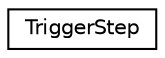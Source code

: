 digraph "Graphical Class Hierarchy"
{
  edge [fontname="Helvetica",fontsize="10",labelfontname="Helvetica",labelfontsize="10"];
  node [fontname="Helvetica",fontsize="10",shape=record];
  rankdir="LR";
  Node1 [label="TriggerStep",height=0.2,width=0.4,color="black", fillcolor="white", style="filled",URL="$structTriggerStep.html"];
}
